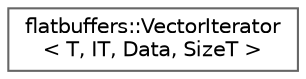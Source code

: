 digraph "Graphical Class Hierarchy"
{
 // LATEX_PDF_SIZE
  bgcolor="transparent";
  edge [fontname=Helvetica,fontsize=10,labelfontname=Helvetica,labelfontsize=10];
  node [fontname=Helvetica,fontsize=10,shape=box,height=0.2,width=0.4];
  rankdir="LR";
  Node0 [id="Node000000",label="flatbuffers::VectorIterator\l\< T, IT, Data, SizeT \>",height=0.2,width=0.4,color="grey40", fillcolor="white", style="filled",URL="$structflatbuffers_1_1VectorIterator.html",tooltip=" "];
}
